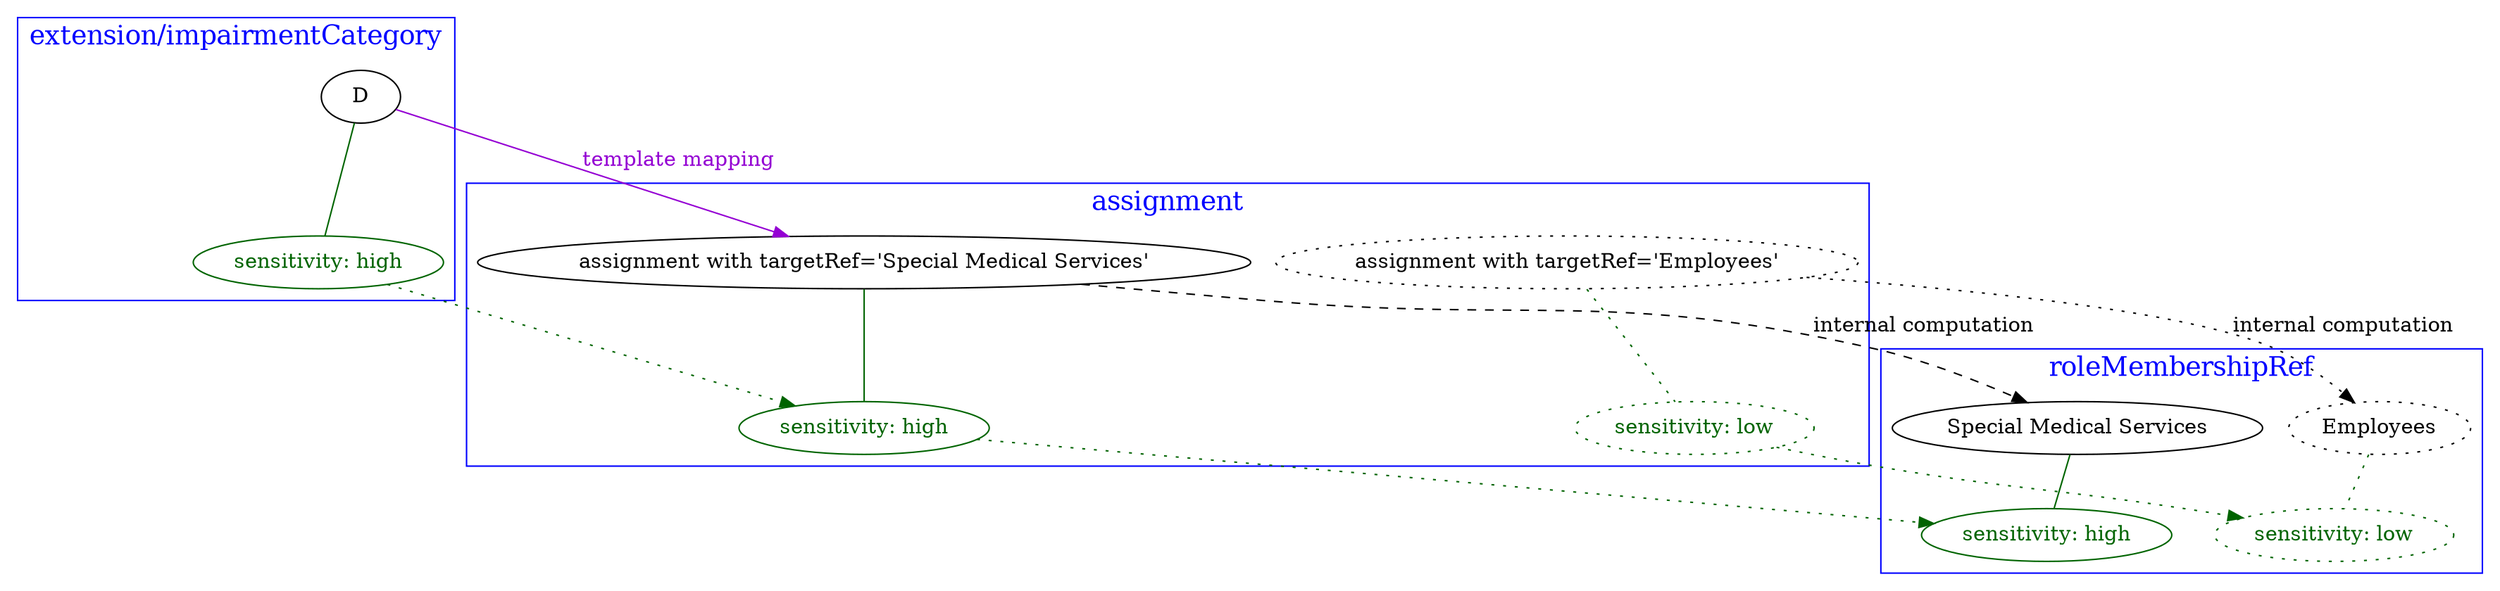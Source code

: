 digraph G {
    compound=true;
    rankdir=TB;

//    label="Assignment creation based on sensitive data";
//    labelloc=top; fontsize=24.0;

    subgraph cluster_ext_email {
      label="extension/impairmentCategory";
      fontsize=18;
      fontcolor=blue;
      color=blue;

      a1 [label="D"];
      a1Sensitivity [label="sensitivity: high", color=darkgreen, fontcolor=darkgreen];
      a1->a1Sensitivity [color=darkgreen, dir=none];
    }

    subgraph cluster_output {
      label="assignment"
      fontsize=18;
      fontcolor=blue;
      color=blue;

      o1 [label="assignment with targetRef='Special Medical Services'"];
      o1Sensitivity [label="sensitivity: high", color=darkgreen, fontcolor=darkgreen];
      o1->o1Sensitivity [color=darkgreen, dir=none];

      o2 [label="assignment with targetRef='Employees'", style=dotted];
      o2Sensitivity [label="sensitivity: low", color=darkgreen, fontcolor=darkgreen, style=dotted];
      o2->o2Sensitivity [color=darkgreen, dir=none, style=dotted];

    }

    subgraph cluster_roleMembershipRef {
      label="roleMembershipRef"
      fontsize=18;
      fontcolor=blue;
      color=blue;

      x1 [label="Special Medical Services"];
      x1Sensitivity [label="sensitivity: high", color=darkgreen, fontcolor=darkgreen];
      x1->x1Sensitivity [color=darkgreen, dir=none];

      x2 [label="Employees", style=dotted];
      x2Sensitivity [label="sensitivity: low", color=darkgreen, fontcolor=darkgreen, style=dotted];
      x2->x2Sensitivity [color=darkgreen, dir=none, style=dotted];

    }

    a1 -> o1 [color=darkviolet, fontcolor=darkviolet, label="template mapping"];
    a1Sensitivity -> o1Sensitivity [color=darkgreen, style=dotted];

    o1 -> x1 [style=dashed, label="internal computation"];
    o1Sensitivity -> x1Sensitivity [color=darkgreen, style=dotted];
    o2 -> x2 [style=dotted, label="internal computation"];
    o2Sensitivity -> x2Sensitivity [color=darkgreen, style=dotted];
}
